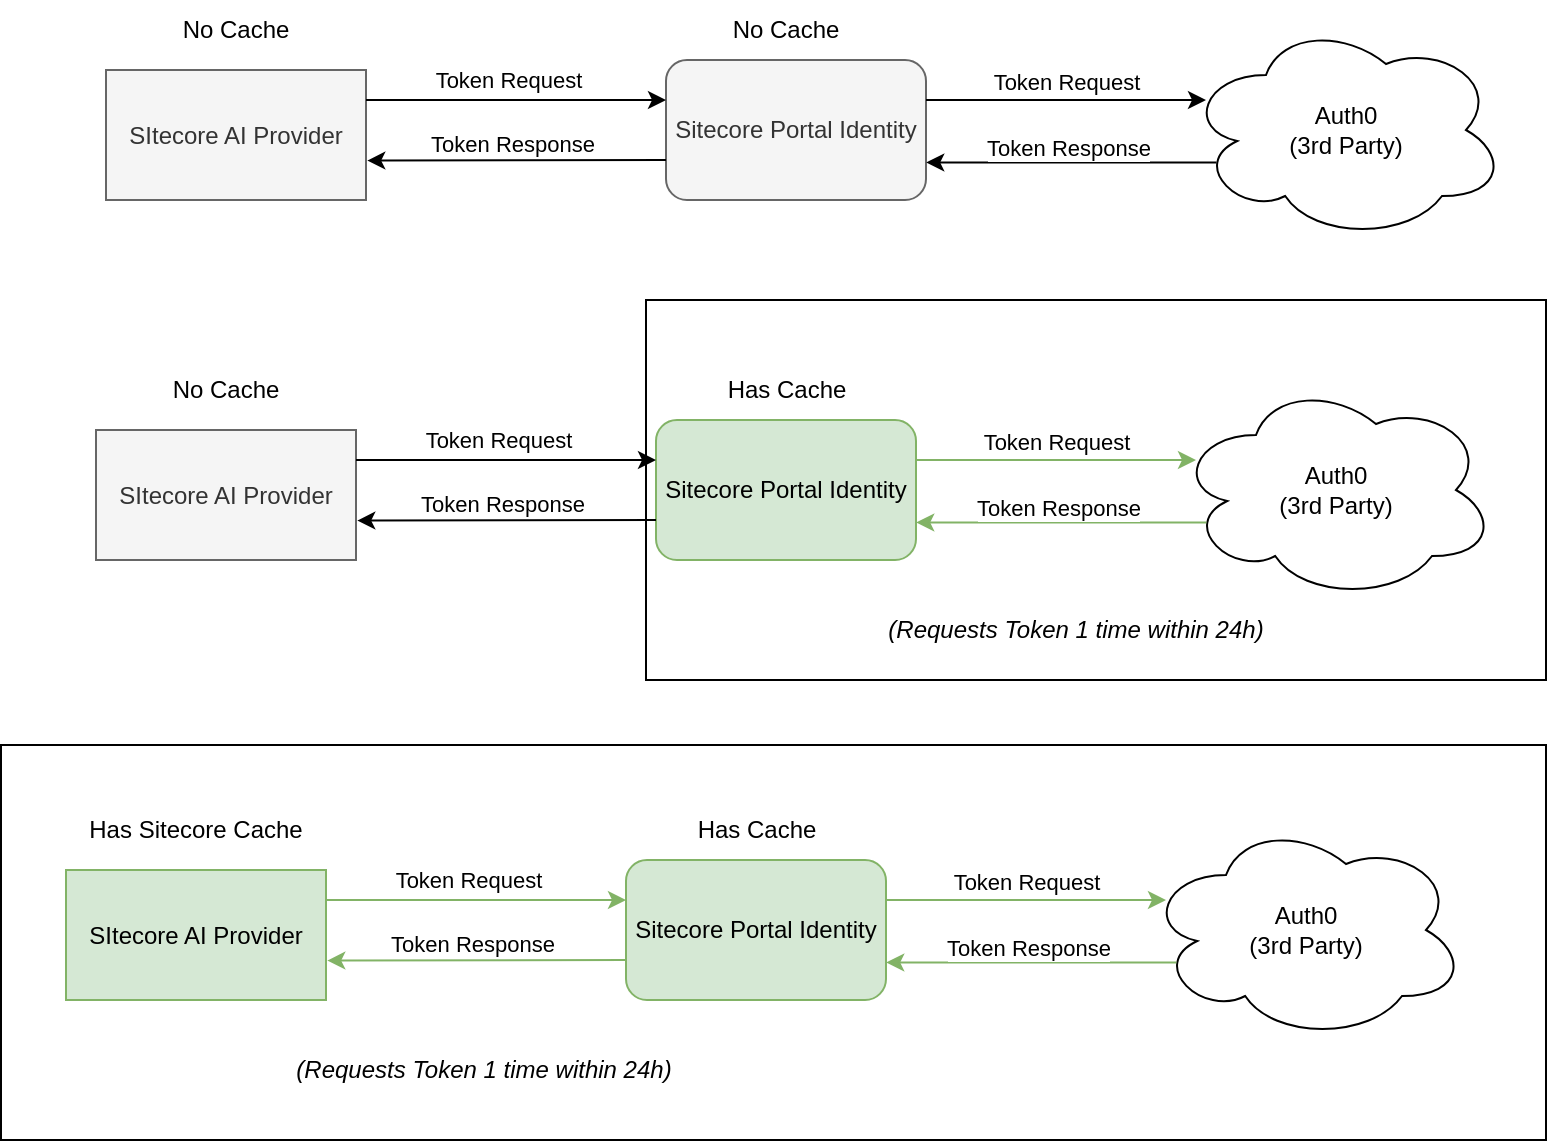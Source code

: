 <mxfile version="25.0.3">
  <diagram name="Dependency Graph" id="rTF4p3McEbGlQhd89BCO">
    <mxGraphModel dx="1185" dy="651" grid="1" gridSize="10" guides="1" tooltips="1" connect="1" arrows="1" fold="1" page="1" pageScale="1" pageWidth="850" pageHeight="1100" math="0" shadow="0">
      <root>
        <mxCell id="0" />
        <mxCell id="1" parent="0" />
        <mxCell id="SL7H9_QSZDPJZ1b8i_J8-4" value="Auth0&lt;div&gt;(3rd Party)&lt;/div&gt;" style="ellipse;shape=cloud;whiteSpace=wrap;html=1;" parent="1" vertex="1">
          <mxGeometry x="610" y="60" width="160" height="110" as="geometry" />
        </mxCell>
        <mxCell id="SL7H9_QSZDPJZ1b8i_J8-5" value="Sitecore Portal Identity" style="rounded=1;whiteSpace=wrap;html=1;fillColor=#f5f5f5;fontColor=#333333;strokeColor=#666666;" parent="1" vertex="1">
          <mxGeometry x="350" y="80" width="130" height="70" as="geometry" />
        </mxCell>
        <mxCell id="SL7H9_QSZDPJZ1b8i_J8-6" value="SItecore AI Provider" style="rounded=0;whiteSpace=wrap;html=1;fillColor=#f5f5f5;fontColor=#333333;strokeColor=#666666;" parent="1" vertex="1">
          <mxGeometry x="70" y="85" width="130" height="65" as="geometry" />
        </mxCell>
        <mxCell id="SL7H9_QSZDPJZ1b8i_J8-7" value="" style="endArrow=classic;html=1;rounded=0;" parent="1" edge="1">
          <mxGeometry width="50" height="50" relative="1" as="geometry">
            <mxPoint x="200" y="100" as="sourcePoint" />
            <mxPoint x="350" y="100" as="targetPoint" />
          </mxGeometry>
        </mxCell>
        <mxCell id="SL7H9_QSZDPJZ1b8i_J8-9" value="Token Request" style="edgeLabel;html=1;align=center;verticalAlign=middle;resizable=0;points=[];" parent="SL7H9_QSZDPJZ1b8i_J8-7" vertex="1" connectable="0">
          <mxGeometry x="-0.18" relative="1" as="geometry">
            <mxPoint x="9" y="-10" as="offset" />
          </mxGeometry>
        </mxCell>
        <mxCell id="SL7H9_QSZDPJZ1b8i_J8-8" value="" style="endArrow=classic;html=1;rounded=0;" parent="1" edge="1">
          <mxGeometry width="50" height="50" relative="1" as="geometry">
            <mxPoint x="480" y="100" as="sourcePoint" />
            <mxPoint x="620" y="100" as="targetPoint" />
          </mxGeometry>
        </mxCell>
        <mxCell id="SL7H9_QSZDPJZ1b8i_J8-10" value="Token Request" style="edgeLabel;html=1;align=center;verticalAlign=middle;resizable=0;points=[];" parent="SL7H9_QSZDPJZ1b8i_J8-8" vertex="1" connectable="0">
          <mxGeometry x="-0.043" y="3" relative="1" as="geometry">
            <mxPoint x="3" y="-6" as="offset" />
          </mxGeometry>
        </mxCell>
        <mxCell id="SL7H9_QSZDPJZ1b8i_J8-11" value="" style="endArrow=classic;html=1;rounded=0;exitX=0.095;exitY=0.648;exitDx=0;exitDy=0;exitPerimeter=0;entryX=1.001;entryY=0.732;entryDx=0;entryDy=0;entryPerimeter=0;" parent="1" source="SL7H9_QSZDPJZ1b8i_J8-4" target="SL7H9_QSZDPJZ1b8i_J8-5" edge="1">
          <mxGeometry width="50" height="50" relative="1" as="geometry">
            <mxPoint x="510" y="200" as="sourcePoint" />
            <mxPoint x="560" y="150" as="targetPoint" />
          </mxGeometry>
        </mxCell>
        <mxCell id="SL7H9_QSZDPJZ1b8i_J8-12" value="Token Response" style="edgeLabel;html=1;align=center;verticalAlign=middle;resizable=0;points=[];" parent="SL7H9_QSZDPJZ1b8i_J8-11" vertex="1" connectable="0">
          <mxGeometry x="0.234" y="-2" relative="1" as="geometry">
            <mxPoint x="15" y="-6" as="offset" />
          </mxGeometry>
        </mxCell>
        <mxCell id="SL7H9_QSZDPJZ1b8i_J8-13" value="" style="endArrow=classic;html=1;rounded=0;exitX=0.095;exitY=0.648;exitDx=0;exitDy=0;exitPerimeter=0;entryX=1.005;entryY=0.697;entryDx=0;entryDy=0;entryPerimeter=0;" parent="1" target="SL7H9_QSZDPJZ1b8i_J8-6" edge="1">
          <mxGeometry width="50" height="50" relative="1" as="geometry">
            <mxPoint x="350" y="130" as="sourcePoint" />
            <mxPoint x="205" y="130" as="targetPoint" />
          </mxGeometry>
        </mxCell>
        <mxCell id="SL7H9_QSZDPJZ1b8i_J8-14" value="Token Response" style="edgeLabel;html=1;align=center;verticalAlign=middle;resizable=0;points=[];" parent="SL7H9_QSZDPJZ1b8i_J8-13" vertex="1" connectable="0">
          <mxGeometry x="0.234" y="-2" relative="1" as="geometry">
            <mxPoint x="15" y="-6" as="offset" />
          </mxGeometry>
        </mxCell>
        <mxCell id="SL7H9_QSZDPJZ1b8i_J8-15" value="No Cache" style="text;html=1;align=center;verticalAlign=middle;whiteSpace=wrap;rounded=0;" parent="1" vertex="1">
          <mxGeometry x="380" y="50" width="60" height="30" as="geometry" />
        </mxCell>
        <mxCell id="SL7H9_QSZDPJZ1b8i_J8-16" value="No Cache" style="text;html=1;align=center;verticalAlign=middle;whiteSpace=wrap;rounded=0;" parent="1" vertex="1">
          <mxGeometry x="105" y="50" width="60" height="30" as="geometry" />
        </mxCell>
        <mxCell id="SL7H9_QSZDPJZ1b8i_J8-45" value="" style="rounded=0;whiteSpace=wrap;html=1;" parent="1" vertex="1">
          <mxGeometry x="340" y="200" width="450" height="190" as="geometry" />
        </mxCell>
        <mxCell id="SL7H9_QSZDPJZ1b8i_J8-17" value="Auth0&lt;div&gt;(3rd Party)&lt;/div&gt;" style="ellipse;shape=cloud;whiteSpace=wrap;html=1;" parent="1" vertex="1">
          <mxGeometry x="605" y="240" width="160" height="110" as="geometry" />
        </mxCell>
        <mxCell id="SL7H9_QSZDPJZ1b8i_J8-18" value="Sitecore Portal Identity" style="rounded=1;whiteSpace=wrap;html=1;fillColor=#d5e8d4;strokeColor=#82b366;" parent="1" vertex="1">
          <mxGeometry x="345" y="260" width="130" height="70" as="geometry" />
        </mxCell>
        <mxCell id="SL7H9_QSZDPJZ1b8i_J8-19" value="SItecore AI Provider" style="rounded=0;whiteSpace=wrap;html=1;fillColor=#f5f5f5;fontColor=#333333;strokeColor=#666666;" parent="1" vertex="1">
          <mxGeometry x="65" y="265" width="130" height="65" as="geometry" />
        </mxCell>
        <mxCell id="SL7H9_QSZDPJZ1b8i_J8-20" value="" style="endArrow=classic;html=1;rounded=0;" parent="1" edge="1">
          <mxGeometry width="50" height="50" relative="1" as="geometry">
            <mxPoint x="195" y="280" as="sourcePoint" />
            <mxPoint x="345" y="280" as="targetPoint" />
          </mxGeometry>
        </mxCell>
        <mxCell id="SL7H9_QSZDPJZ1b8i_J8-21" value="Token Request" style="edgeLabel;html=1;align=center;verticalAlign=middle;resizable=0;points=[];" parent="SL7H9_QSZDPJZ1b8i_J8-20" vertex="1" connectable="0">
          <mxGeometry x="-0.18" relative="1" as="geometry">
            <mxPoint x="9" y="-10" as="offset" />
          </mxGeometry>
        </mxCell>
        <mxCell id="SL7H9_QSZDPJZ1b8i_J8-22" value="" style="endArrow=classic;html=1;rounded=0;fillColor=#d5e8d4;strokeColor=#82b366;" parent="1" edge="1">
          <mxGeometry width="50" height="50" relative="1" as="geometry">
            <mxPoint x="475" y="280" as="sourcePoint" />
            <mxPoint x="615" y="280" as="targetPoint" />
          </mxGeometry>
        </mxCell>
        <mxCell id="SL7H9_QSZDPJZ1b8i_J8-23" value="Token Request" style="edgeLabel;html=1;align=center;verticalAlign=middle;resizable=0;points=[];" parent="SL7H9_QSZDPJZ1b8i_J8-22" vertex="1" connectable="0">
          <mxGeometry x="-0.043" y="3" relative="1" as="geometry">
            <mxPoint x="3" y="-6" as="offset" />
          </mxGeometry>
        </mxCell>
        <mxCell id="SL7H9_QSZDPJZ1b8i_J8-46" value="" style="rounded=0;whiteSpace=wrap;html=1;" parent="1" vertex="1">
          <mxGeometry x="17.5" y="422.5" width="772.5" height="197.5" as="geometry" />
        </mxCell>
        <mxCell id="SL7H9_QSZDPJZ1b8i_J8-24" value="" style="endArrow=classic;html=1;rounded=0;exitX=0.095;exitY=0.648;exitDx=0;exitDy=0;exitPerimeter=0;entryX=1.001;entryY=0.732;entryDx=0;entryDy=0;entryPerimeter=0;fillColor=#d5e8d4;strokeColor=#82b366;" parent="1" source="SL7H9_QSZDPJZ1b8i_J8-17" target="SL7H9_QSZDPJZ1b8i_J8-18" edge="1">
          <mxGeometry width="50" height="50" relative="1" as="geometry">
            <mxPoint x="505" y="380" as="sourcePoint" />
            <mxPoint x="555" y="330" as="targetPoint" />
          </mxGeometry>
        </mxCell>
        <mxCell id="SL7H9_QSZDPJZ1b8i_J8-25" value="Token Response" style="edgeLabel;html=1;align=center;verticalAlign=middle;resizable=0;points=[];" parent="SL7H9_QSZDPJZ1b8i_J8-24" vertex="1" connectable="0">
          <mxGeometry x="0.234" y="-2" relative="1" as="geometry">
            <mxPoint x="15" y="-6" as="offset" />
          </mxGeometry>
        </mxCell>
        <mxCell id="SL7H9_QSZDPJZ1b8i_J8-26" value="" style="endArrow=classic;html=1;rounded=0;exitX=0.095;exitY=0.648;exitDx=0;exitDy=0;exitPerimeter=0;entryX=1.005;entryY=0.697;entryDx=0;entryDy=0;entryPerimeter=0;" parent="1" target="SL7H9_QSZDPJZ1b8i_J8-19" edge="1">
          <mxGeometry width="50" height="50" relative="1" as="geometry">
            <mxPoint x="345" y="310" as="sourcePoint" />
            <mxPoint x="200" y="310" as="targetPoint" />
          </mxGeometry>
        </mxCell>
        <mxCell id="SL7H9_QSZDPJZ1b8i_J8-27" value="Token Response" style="edgeLabel;html=1;align=center;verticalAlign=middle;resizable=0;points=[];" parent="SL7H9_QSZDPJZ1b8i_J8-26" vertex="1" connectable="0">
          <mxGeometry x="0.234" y="-2" relative="1" as="geometry">
            <mxPoint x="15" y="-6" as="offset" />
          </mxGeometry>
        </mxCell>
        <mxCell id="SL7H9_QSZDPJZ1b8i_J8-28" value="Has Cache" style="text;html=1;align=center;verticalAlign=middle;whiteSpace=wrap;rounded=0;" parent="1" vertex="1">
          <mxGeometry x="372.5" y="230" width="75" height="30" as="geometry" />
        </mxCell>
        <mxCell id="SL7H9_QSZDPJZ1b8i_J8-29" value="No Cache" style="text;html=1;align=center;verticalAlign=middle;whiteSpace=wrap;rounded=0;" parent="1" vertex="1">
          <mxGeometry x="100" y="230" width="60" height="30" as="geometry" />
        </mxCell>
        <mxCell id="SL7H9_QSZDPJZ1b8i_J8-30" value="Auth0&lt;div&gt;(3rd Party)&lt;/div&gt;" style="ellipse;shape=cloud;whiteSpace=wrap;html=1;" parent="1" vertex="1">
          <mxGeometry x="590" y="460" width="160" height="110" as="geometry" />
        </mxCell>
        <mxCell id="SL7H9_QSZDPJZ1b8i_J8-31" value="Sitecore Portal Identity" style="rounded=1;whiteSpace=wrap;html=1;fillColor=#d5e8d4;strokeColor=#82b366;" parent="1" vertex="1">
          <mxGeometry x="330" y="480" width="130" height="70" as="geometry" />
        </mxCell>
        <mxCell id="SL7H9_QSZDPJZ1b8i_J8-32" value="SItecore AI Provider" style="rounded=0;whiteSpace=wrap;html=1;fillColor=#d5e8d4;strokeColor=#82b366;" parent="1" vertex="1">
          <mxGeometry x="50" y="485" width="130" height="65" as="geometry" />
        </mxCell>
        <mxCell id="SL7H9_QSZDPJZ1b8i_J8-33" value="" style="endArrow=classic;html=1;rounded=0;fillColor=#d5e8d4;strokeColor=#82b366;" parent="1" edge="1">
          <mxGeometry width="50" height="50" relative="1" as="geometry">
            <mxPoint x="180" y="500" as="sourcePoint" />
            <mxPoint x="330" y="500" as="targetPoint" />
          </mxGeometry>
        </mxCell>
        <mxCell id="SL7H9_QSZDPJZ1b8i_J8-34" value="Token Request" style="edgeLabel;html=1;align=center;verticalAlign=middle;resizable=0;points=[];" parent="SL7H9_QSZDPJZ1b8i_J8-33" vertex="1" connectable="0">
          <mxGeometry x="-0.18" relative="1" as="geometry">
            <mxPoint x="9" y="-10" as="offset" />
          </mxGeometry>
        </mxCell>
        <mxCell id="SL7H9_QSZDPJZ1b8i_J8-35" value="" style="endArrow=classic;html=1;rounded=0;fillColor=#d5e8d4;strokeColor=#82b366;" parent="1" edge="1">
          <mxGeometry width="50" height="50" relative="1" as="geometry">
            <mxPoint x="460" y="500" as="sourcePoint" />
            <mxPoint x="600" y="500" as="targetPoint" />
          </mxGeometry>
        </mxCell>
        <mxCell id="SL7H9_QSZDPJZ1b8i_J8-36" value="Token Request" style="edgeLabel;html=1;align=center;verticalAlign=middle;resizable=0;points=[];" parent="SL7H9_QSZDPJZ1b8i_J8-35" vertex="1" connectable="0">
          <mxGeometry x="-0.043" y="3" relative="1" as="geometry">
            <mxPoint x="3" y="-6" as="offset" />
          </mxGeometry>
        </mxCell>
        <mxCell id="SL7H9_QSZDPJZ1b8i_J8-37" value="" style="endArrow=classic;html=1;rounded=0;exitX=0.095;exitY=0.648;exitDx=0;exitDy=0;exitPerimeter=0;entryX=1.001;entryY=0.732;entryDx=0;entryDy=0;entryPerimeter=0;fillColor=#d5e8d4;strokeColor=#82b366;" parent="1" source="SL7H9_QSZDPJZ1b8i_J8-30" target="SL7H9_QSZDPJZ1b8i_J8-31" edge="1">
          <mxGeometry width="50" height="50" relative="1" as="geometry">
            <mxPoint x="490" y="600" as="sourcePoint" />
            <mxPoint x="540" y="550" as="targetPoint" />
          </mxGeometry>
        </mxCell>
        <mxCell id="SL7H9_QSZDPJZ1b8i_J8-38" value="Token Response" style="edgeLabel;html=1;align=center;verticalAlign=middle;resizable=0;points=[];" parent="SL7H9_QSZDPJZ1b8i_J8-37" vertex="1" connectable="0">
          <mxGeometry x="0.234" y="-2" relative="1" as="geometry">
            <mxPoint x="15" y="-6" as="offset" />
          </mxGeometry>
        </mxCell>
        <mxCell id="SL7H9_QSZDPJZ1b8i_J8-39" value="" style="endArrow=classic;html=1;rounded=0;exitX=0.095;exitY=0.648;exitDx=0;exitDy=0;exitPerimeter=0;entryX=1.005;entryY=0.697;entryDx=0;entryDy=0;entryPerimeter=0;fillColor=#d5e8d4;strokeColor=#82b366;" parent="1" target="SL7H9_QSZDPJZ1b8i_J8-32" edge="1">
          <mxGeometry width="50" height="50" relative="1" as="geometry">
            <mxPoint x="330" y="530" as="sourcePoint" />
            <mxPoint x="185" y="530" as="targetPoint" />
          </mxGeometry>
        </mxCell>
        <mxCell id="SL7H9_QSZDPJZ1b8i_J8-40" value="Token Response" style="edgeLabel;html=1;align=center;verticalAlign=middle;resizable=0;points=[];" parent="SL7H9_QSZDPJZ1b8i_J8-39" vertex="1" connectable="0">
          <mxGeometry x="0.234" y="-2" relative="1" as="geometry">
            <mxPoint x="15" y="-6" as="offset" />
          </mxGeometry>
        </mxCell>
        <mxCell id="SL7H9_QSZDPJZ1b8i_J8-41" value="Has Cache" style="text;html=1;align=center;verticalAlign=middle;whiteSpace=wrap;rounded=0;" parent="1" vertex="1">
          <mxGeometry x="357.5" y="450" width="75" height="30" as="geometry" />
        </mxCell>
        <mxCell id="SL7H9_QSZDPJZ1b8i_J8-42" value="Has Sitecore Cache" style="text;html=1;align=center;verticalAlign=middle;whiteSpace=wrap;rounded=0;" parent="1" vertex="1">
          <mxGeometry x="60" y="450" width="110" height="30" as="geometry" />
        </mxCell>
        <mxCell id="SL7H9_QSZDPJZ1b8i_J8-43" value="(Requests Token 1 time within 24h)" style="text;html=1;align=center;verticalAlign=middle;whiteSpace=wrap;rounded=0;fontStyle=2" parent="1" vertex="1">
          <mxGeometry x="456.25" y="350" width="197.5" height="30" as="geometry" />
        </mxCell>
        <mxCell id="SL7H9_QSZDPJZ1b8i_J8-47" value="(Requests Token 1 time within 24h)" style="text;html=1;align=center;verticalAlign=middle;whiteSpace=wrap;rounded=0;fontStyle=2" parent="1" vertex="1">
          <mxGeometry x="160" y="570" width="197.5" height="30" as="geometry" />
        </mxCell>
      </root>
    </mxGraphModel>
  </diagram>
</mxfile>
